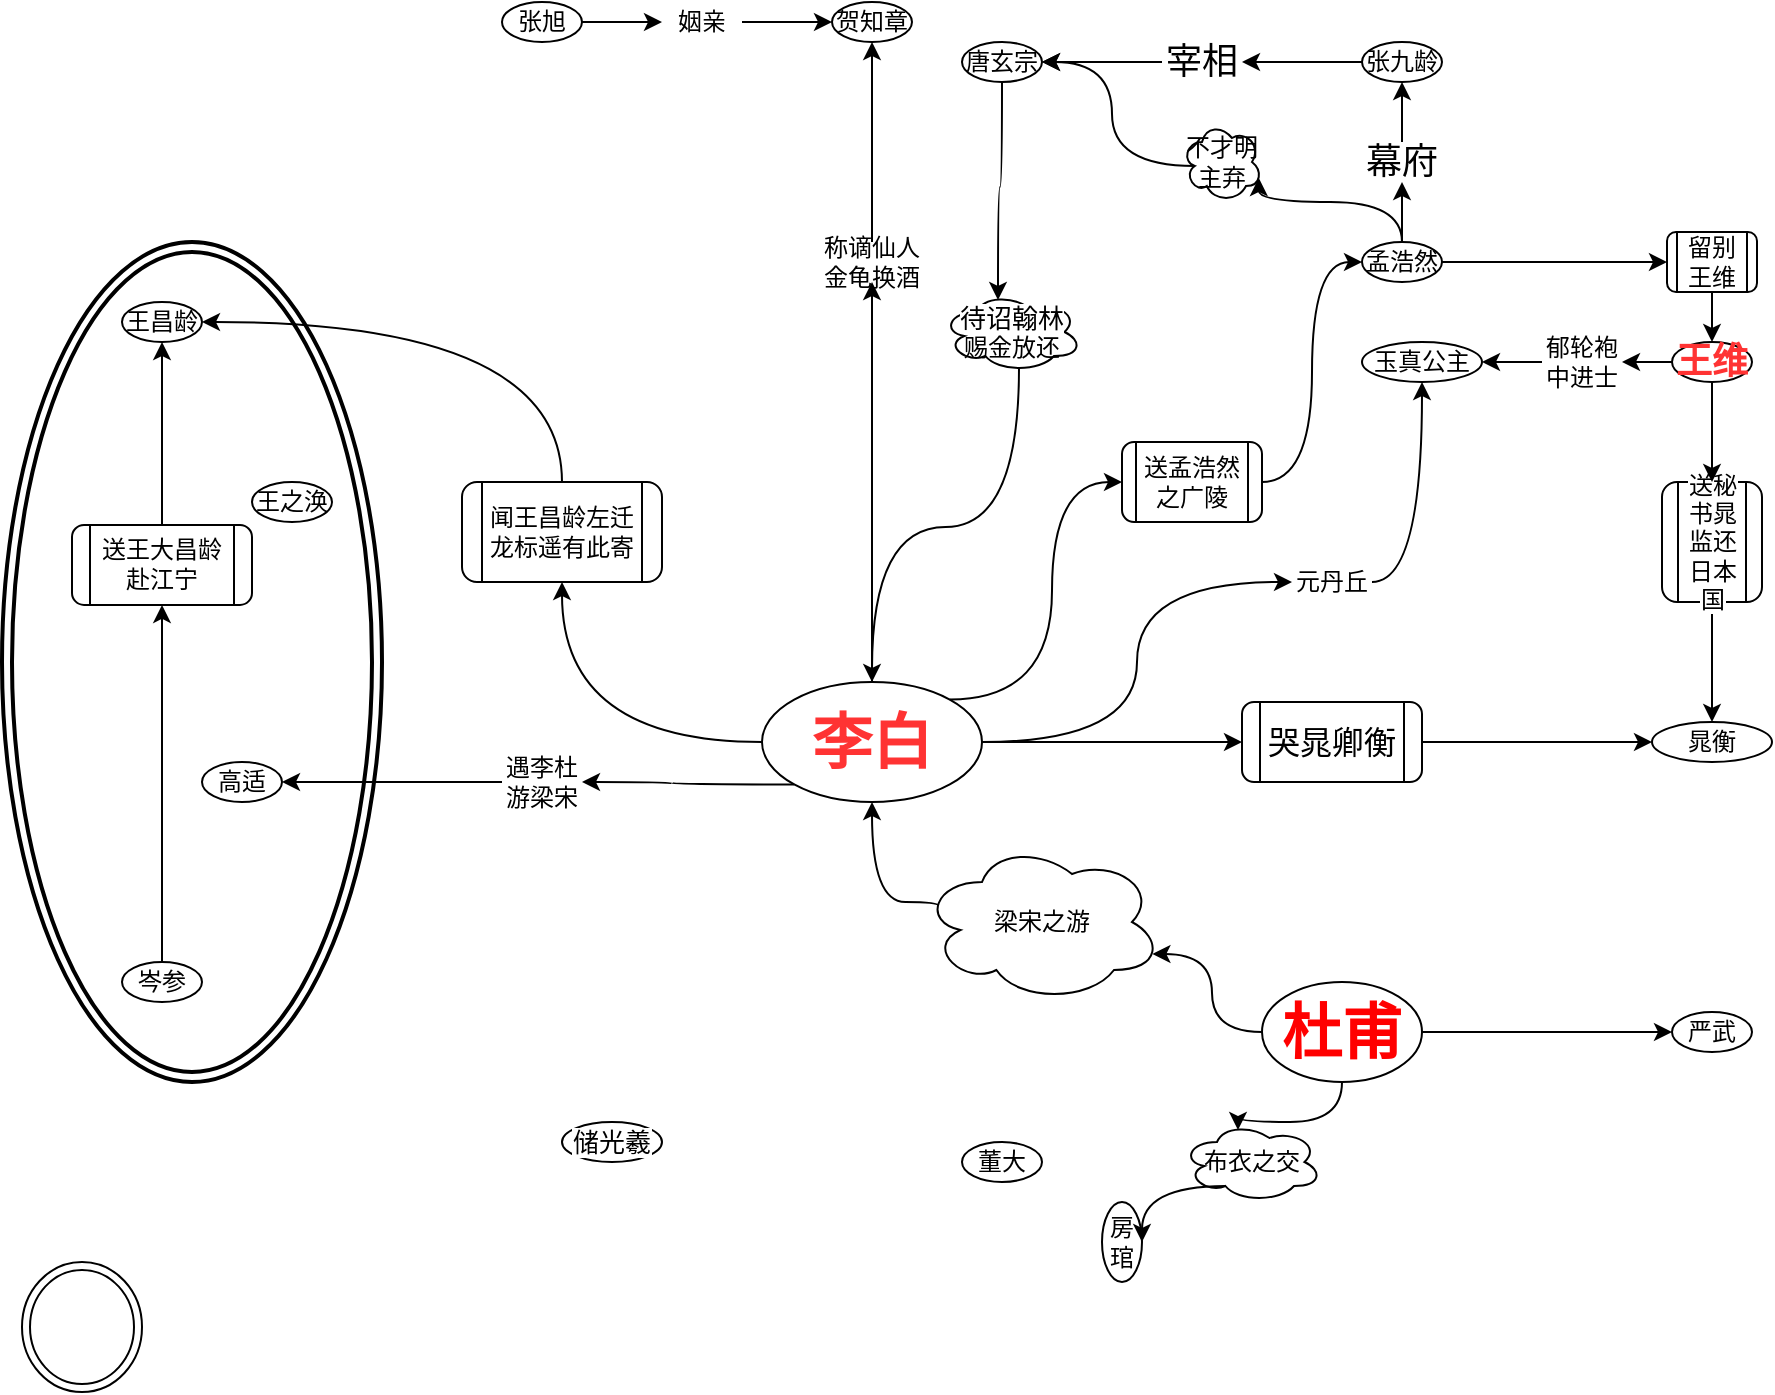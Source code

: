 <mxfile version="13.0.3" type="github" pages="3"><diagram id="b44wIp7eGfI5S8UNnfO3" name="第 2 页"><mxGraphModel dx="1321" dy="639" grid="1" gridSize="10" guides="1" tooltips="1" connect="1" arrows="1" fold="1" page="1" pageScale="1" pageWidth="1169" pageHeight="827" math="0" shadow="0"><root><mxCell id="jQygGrd_w1L8cLyYHuIz-0"/><mxCell id="jQygGrd_w1L8cLyYHuIz-1" parent="jQygGrd_w1L8cLyYHuIz-0"/><mxCell id="ghVdTRncqWQ_NB6f3TnG-33" style="edgeStyle=orthogonalEdgeStyle;curved=1;rounded=0;orthogonalLoop=1;jettySize=auto;html=1;exitX=1;exitY=0.5;exitDx=0;exitDy=0;entryX=0;entryY=0.5;entryDx=0;entryDy=0;" edge="1" parent="jQygGrd_w1L8cLyYHuIz-1" source="ghVdTRncqWQ_NB6f3TnG-78" target="ghVdTRncqWQ_NB6f3TnG-29"><mxGeometry relative="1" as="geometry"><mxPoint x="580" y="440" as="sourcePoint"/></mxGeometry></mxCell><mxCell id="ghVdTRncqWQ_NB6f3TnG-40" style="edgeStyle=orthogonalEdgeStyle;curved=1;rounded=0;orthogonalLoop=1;jettySize=auto;html=1;exitX=1;exitY=0.5;exitDx=0;exitDy=0;entryX=0;entryY=0.5;entryDx=0;entryDy=0;" edge="1" parent="jQygGrd_w1L8cLyYHuIz-1" source="ghVdTRncqWQ_NB6f3TnG-85" target="ghVdTRncqWQ_NB6f3TnG-5"><mxGeometry relative="1" as="geometry"><mxPoint x="550" y="330" as="sourcePoint"/></mxGeometry></mxCell><mxCell id="ghVdTRncqWQ_NB6f3TnG-43" style="edgeStyle=orthogonalEdgeStyle;curved=1;rounded=0;orthogonalLoop=1;jettySize=auto;html=1;exitX=0.5;exitY=0;exitDx=0;exitDy=0;entryX=1;entryY=0.5;entryDx=0;entryDy=0;" edge="1" parent="jQygGrd_w1L8cLyYHuIz-1" source="ghVdTRncqWQ_NB6f3TnG-77" target="ghVdTRncqWQ_NB6f3TnG-4"><mxGeometry relative="1" as="geometry"><mxPoint x="290" y="360" as="sourcePoint"/></mxGeometry></mxCell><mxCell id="ghVdTRncqWQ_NB6f3TnG-46" style="edgeStyle=orthogonalEdgeStyle;curved=1;rounded=0;orthogonalLoop=1;jettySize=auto;html=1;exitX=0.5;exitY=0;exitDx=0;exitDy=0;entryX=0.5;entryY=1;entryDx=0;entryDy=0;" edge="1" parent="jQygGrd_w1L8cLyYHuIz-1" source="ghVdTRncqWQ_NB6f3TnG-47" target="ghVdTRncqWQ_NB6f3TnG-8"><mxGeometry relative="1" as="geometry"/></mxCell><mxCell id="ghVdTRncqWQ_NB6f3TnG-105" style="edgeStyle=orthogonalEdgeStyle;curved=1;rounded=0;orthogonalLoop=1;jettySize=auto;html=1;exitX=1;exitY=0.5;exitDx=0;exitDy=0;entryX=0;entryY=0.5;entryDx=0;entryDy=0;" edge="1" parent="jQygGrd_w1L8cLyYHuIz-1" source="ghVdTRncqWQ_NB6f3TnG-0" target="ghVdTRncqWQ_NB6f3TnG-103"><mxGeometry relative="1" as="geometry"/></mxCell><mxCell id="ghVdTRncqWQ_NB6f3TnG-0" value="&lt;font size=&quot;1&quot; color=&quot;#ff3333&quot;&gt;&lt;b style=&quot;font-size: 30px&quot;&gt;李白&lt;/b&gt;&lt;/font&gt;" style="ellipse;whiteSpace=wrap;html=1;" vertex="1" parent="jQygGrd_w1L8cLyYHuIz-1"><mxGeometry x="400" y="430" width="110" height="60" as="geometry"/></mxCell><mxCell id="ghVdTRncqWQ_NB6f3TnG-71" style="edgeStyle=orthogonalEdgeStyle;curved=1;rounded=0;orthogonalLoop=1;jettySize=auto;html=1;exitX=1;exitY=0.5;exitDx=0;exitDy=0;entryX=0;entryY=0.5;entryDx=0;entryDy=0;" edge="1" parent="jQygGrd_w1L8cLyYHuIz-1" source="ghVdTRncqWQ_NB6f3TnG-1" target="ghVdTRncqWQ_NB6f3TnG-21"><mxGeometry relative="1" as="geometry"/></mxCell><mxCell id="ghVdTRncqWQ_NB6f3TnG-120" style="edgeStyle=orthogonalEdgeStyle;curved=1;rounded=0;orthogonalLoop=1;jettySize=auto;html=1;exitX=0;exitY=0.5;exitDx=0;exitDy=0;entryX=0.96;entryY=0.7;entryDx=0;entryDy=0;entryPerimeter=0;" edge="1" parent="jQygGrd_w1L8cLyYHuIz-1" source="ghVdTRncqWQ_NB6f3TnG-1" target="ghVdTRncqWQ_NB6f3TnG-118"><mxGeometry relative="1" as="geometry"><mxPoint x="590" y="605.034" as="targetPoint"/></mxGeometry></mxCell><mxCell id="ghVdTRncqWQ_NB6f3TnG-151" style="edgeStyle=orthogonalEdgeStyle;curved=1;rounded=0;orthogonalLoop=1;jettySize=auto;html=1;exitX=0.5;exitY=1;exitDx=0;exitDy=0;entryX=0.4;entryY=0.1;entryDx=0;entryDy=0;entryPerimeter=0;" edge="1" parent="jQygGrd_w1L8cLyYHuIz-1" source="ghVdTRncqWQ_NB6f3TnG-1" target="ghVdTRncqWQ_NB6f3TnG-147"><mxGeometry relative="1" as="geometry"/></mxCell><mxCell id="ghVdTRncqWQ_NB6f3TnG-1" value="&lt;font style=&quot;font-size: 30px&quot; color=&quot;#ff0000&quot;&gt;&lt;b&gt;杜甫&lt;/b&gt;&lt;/font&gt;" style="ellipse;whiteSpace=wrap;html=1;" vertex="1" parent="jQygGrd_w1L8cLyYHuIz-1"><mxGeometry x="650" y="580" width="80" height="50" as="geometry"/></mxCell><mxCell id="ghVdTRncqWQ_NB6f3TnG-2" value="高适" style="ellipse;whiteSpace=wrap;html=1;" vertex="1" parent="jQygGrd_w1L8cLyYHuIz-1"><mxGeometry x="120" y="470" width="40" height="20" as="geometry"/></mxCell><mxCell id="ghVdTRncqWQ_NB6f3TnG-39" style="edgeStyle=orthogonalEdgeStyle;curved=1;rounded=0;orthogonalLoop=1;jettySize=auto;html=1;exitX=0.5;exitY=1;exitDx=0;exitDy=0;" edge="1" parent="jQygGrd_w1L8cLyYHuIz-1" source="ghVdTRncqWQ_NB6f3TnG-81"><mxGeometry relative="1" as="geometry"><mxPoint x="865" y="360" as="targetPoint"/></mxGeometry></mxCell><mxCell id="ghVdTRncqWQ_NB6f3TnG-97" style="edgeStyle=orthogonalEdgeStyle;curved=1;rounded=0;orthogonalLoop=1;jettySize=auto;html=1;exitX=0;exitY=0.5;exitDx=0;exitDy=0;entryX=1;entryY=0.5;entryDx=0;entryDy=0;" edge="1" parent="jQygGrd_w1L8cLyYHuIz-1" source="ghVdTRncqWQ_NB6f3TnG-98" target="ghVdTRncqWQ_NB6f3TnG-10"><mxGeometry relative="1" as="geometry"/></mxCell><mxCell id="ghVdTRncqWQ_NB6f3TnG-3" value="&lt;font color=&quot;#ff3333&quot; style=&quot;font-size: 18px;&quot;&gt;王维&lt;/font&gt;" style="ellipse;whiteSpace=wrap;html=1;fontSize=18;fontStyle=1" vertex="1" parent="jQygGrd_w1L8cLyYHuIz-1"><mxGeometry x="855" y="260" width="40" height="20" as="geometry"/></mxCell><mxCell id="ghVdTRncqWQ_NB6f3TnG-4" value="王昌龄" style="ellipse;whiteSpace=wrap;html=1;" vertex="1" parent="jQygGrd_w1L8cLyYHuIz-1"><mxGeometry x="80" y="240" width="40" height="20" as="geometry"/></mxCell><mxCell id="ghVdTRncqWQ_NB6f3TnG-130" style="edgeStyle=orthogonalEdgeStyle;curved=1;rounded=0;orthogonalLoop=1;jettySize=auto;html=1;exitX=0.5;exitY=0;exitDx=0;exitDy=0;entryX=0.96;entryY=0.7;entryDx=0;entryDy=0;entryPerimeter=0;" edge="1" parent="jQygGrd_w1L8cLyYHuIz-1" source="ghVdTRncqWQ_NB6f3TnG-5" target="ghVdTRncqWQ_NB6f3TnG-128"><mxGeometry relative="1" as="geometry"><Array as="points"><mxPoint x="720" y="190"/><mxPoint x="648" y="190"/></Array></mxGeometry></mxCell><mxCell id="ghVdTRncqWQ_NB6f3TnG-133" style="edgeStyle=orthogonalEdgeStyle;curved=1;rounded=0;orthogonalLoop=1;jettySize=auto;html=1;exitX=1;exitY=0.5;exitDx=0;exitDy=0;entryX=0;entryY=0.5;entryDx=0;entryDy=0;" edge="1" parent="jQygGrd_w1L8cLyYHuIz-1" source="ghVdTRncqWQ_NB6f3TnG-5" target="ghVdTRncqWQ_NB6f3TnG-131"><mxGeometry relative="1" as="geometry"/></mxCell><mxCell id="ghVdTRncqWQ_NB6f3TnG-166" style="edgeStyle=orthogonalEdgeStyle;curved=1;rounded=0;orthogonalLoop=1;jettySize=auto;html=1;exitX=0.5;exitY=0;exitDx=0;exitDy=0;entryX=0.5;entryY=1;entryDx=0;entryDy=0;fontSize=18;" edge="1" parent="jQygGrd_w1L8cLyYHuIz-1" source="ghVdTRncqWQ_NB6f3TnG-5" target="ghVdTRncqWQ_NB6f3TnG-162"><mxGeometry relative="1" as="geometry"/></mxCell><mxCell id="ghVdTRncqWQ_NB6f3TnG-5" value="孟浩然" style="ellipse;whiteSpace=wrap;html=1;" vertex="1" parent="jQygGrd_w1L8cLyYHuIz-1"><mxGeometry x="700" y="210" width="40" height="20" as="geometry"/></mxCell><mxCell id="ghVdTRncqWQ_NB6f3TnG-6" value="王之涣" style="ellipse;whiteSpace=wrap;html=1;" vertex="1" parent="jQygGrd_w1L8cLyYHuIz-1"><mxGeometry x="145" y="330" width="40" height="20" as="geometry"/></mxCell><mxCell id="ghVdTRncqWQ_NB6f3TnG-164" style="edgeStyle=orthogonalEdgeStyle;curved=1;rounded=0;orthogonalLoop=1;jettySize=auto;html=1;exitX=0;exitY=0.5;exitDx=0;exitDy=0;entryX=1;entryY=0.5;entryDx=0;entryDy=0;fontSize=18;" edge="1" parent="jQygGrd_w1L8cLyYHuIz-1" source="ghVdTRncqWQ_NB6f3TnG-7" target="ghVdTRncqWQ_NB6f3TnG-158"><mxGeometry relative="1" as="geometry"/></mxCell><mxCell id="ghVdTRncqWQ_NB6f3TnG-7" value="张九龄" style="ellipse;whiteSpace=wrap;html=1;" vertex="1" parent="jQygGrd_w1L8cLyYHuIz-1"><mxGeometry x="700" y="110" width="40" height="20" as="geometry"/></mxCell><mxCell id="ghVdTRncqWQ_NB6f3TnG-8" value="贺知章" style="ellipse;whiteSpace=wrap;html=1;" vertex="1" parent="jQygGrd_w1L8cLyYHuIz-1"><mxGeometry x="435" y="90" width="40" height="20" as="geometry"/></mxCell><mxCell id="ghVdTRncqWQ_NB6f3TnG-49" style="edgeStyle=orthogonalEdgeStyle;curved=1;rounded=0;orthogonalLoop=1;jettySize=auto;html=1;exitX=1;exitY=0.5;exitDx=0;exitDy=0;entryX=0;entryY=0.5;entryDx=0;entryDy=0;" edge="1" parent="jQygGrd_w1L8cLyYHuIz-1" source="ghVdTRncqWQ_NB6f3TnG-50" target="ghVdTRncqWQ_NB6f3TnG-8"><mxGeometry relative="1" as="geometry"/></mxCell><mxCell id="ghVdTRncqWQ_NB6f3TnG-9" value="张旭" style="ellipse;whiteSpace=wrap;html=1;" vertex="1" parent="jQygGrd_w1L8cLyYHuIz-1"><mxGeometry x="270" y="90" width="40" height="20" as="geometry"/></mxCell><mxCell id="ghVdTRncqWQ_NB6f3TnG-10" value="玉真公主" style="ellipse;whiteSpace=wrap;html=1;" vertex="1" parent="jQygGrd_w1L8cLyYHuIz-1"><mxGeometry x="700" y="260" width="60" height="20" as="geometry"/></mxCell><mxCell id="ghVdTRncqWQ_NB6f3TnG-113" style="edgeStyle=orthogonalEdgeStyle;curved=1;rounded=0;orthogonalLoop=1;jettySize=auto;html=1;exitX=0.5;exitY=1;exitDx=0;exitDy=0;entryX=0.4;entryY=0.1;entryDx=0;entryDy=0;entryPerimeter=0;" edge="1" parent="jQygGrd_w1L8cLyYHuIz-1" source="ghVdTRncqWQ_NB6f3TnG-11" target="ghVdTRncqWQ_NB6f3TnG-112"><mxGeometry relative="1" as="geometry"/></mxCell><mxCell id="ghVdTRncqWQ_NB6f3TnG-11" value="唐玄宗" style="ellipse;whiteSpace=wrap;html=1;" vertex="1" parent="jQygGrd_w1L8cLyYHuIz-1"><mxGeometry x="500" y="110" width="40" height="20" as="geometry"/></mxCell><mxCell id="ghVdTRncqWQ_NB6f3TnG-21" value="严武" style="ellipse;whiteSpace=wrap;html=1;" vertex="1" parent="jQygGrd_w1L8cLyYHuIz-1"><mxGeometry x="855" y="595" width="40" height="20" as="geometry"/></mxCell><mxCell id="ghVdTRncqWQ_NB6f3TnG-23" value="房琯" style="ellipse;whiteSpace=wrap;html=1;direction=south;" vertex="1" parent="jQygGrd_w1L8cLyYHuIz-1"><mxGeometry x="570" y="690" width="20" height="40" as="geometry"/></mxCell><mxCell id="ghVdTRncqWQ_NB6f3TnG-24" value="董大" style="ellipse;whiteSpace=wrap;html=1;" vertex="1" parent="jQygGrd_w1L8cLyYHuIz-1"><mxGeometry x="500" y="660" width="40" height="20" as="geometry"/></mxCell><mxCell id="ghVdTRncqWQ_NB6f3TnG-73" style="edgeStyle=orthogonalEdgeStyle;curved=1;rounded=0;orthogonalLoop=1;jettySize=auto;html=1;exitX=0.5;exitY=0;exitDx=0;exitDy=0;entryX=0.5;entryY=1;entryDx=0;entryDy=0;" edge="1" parent="jQygGrd_w1L8cLyYHuIz-1" source="ghVdTRncqWQ_NB6f3TnG-83" target="ghVdTRncqWQ_NB6f3TnG-4"><mxGeometry relative="1" as="geometry"><mxPoint x="110" y="465" as="sourcePoint"/></mxGeometry></mxCell><mxCell id="ghVdTRncqWQ_NB6f3TnG-25" value="岑参" style="ellipse;whiteSpace=wrap;html=1;" vertex="1" parent="jQygGrd_w1L8cLyYHuIz-1"><mxGeometry x="80" y="570" width="40" height="20" as="geometry"/></mxCell><mxCell id="ghVdTRncqWQ_NB6f3TnG-26" value="&lt;span style=&quot;font-family: &amp;#34;arial&amp;#34; ; font-size: 13px ; background-color: rgb(255 , 255 , 255)&quot;&gt;储光羲&lt;/span&gt;" style="ellipse;whiteSpace=wrap;html=1;" vertex="1" parent="jQygGrd_w1L8cLyYHuIz-1"><mxGeometry x="300" y="650" width="50" height="20" as="geometry"/></mxCell><mxCell id="ghVdTRncqWQ_NB6f3TnG-29" value="晁衡" style="ellipse;whiteSpace=wrap;html=1;" vertex="1" parent="jQygGrd_w1L8cLyYHuIz-1"><mxGeometry x="845" y="450" width="60" height="20" as="geometry"/></mxCell><mxCell id="ghVdTRncqWQ_NB6f3TnG-45" style="edgeStyle=orthogonalEdgeStyle;curved=1;rounded=0;orthogonalLoop=1;jettySize=auto;html=1;exitX=0;exitY=0.5;exitDx=0;exitDy=0;entryX=0.5;entryY=1;entryDx=0;entryDy=0;" edge="1" parent="jQygGrd_w1L8cLyYHuIz-1" source="ghVdTRncqWQ_NB6f3TnG-0" target="ghVdTRncqWQ_NB6f3TnG-77"><mxGeometry relative="1" as="geometry"><mxPoint x="410" y="440" as="sourcePoint"/><mxPoint x="350" y="360" as="targetPoint"/></mxGeometry></mxCell><mxCell id="ghVdTRncqWQ_NB6f3TnG-47" value="称谪仙人金龟换酒" style="text;html=1;strokeColor=none;fillColor=none;align=center;verticalAlign=middle;whiteSpace=wrap;rounded=0;" vertex="1" parent="jQygGrd_w1L8cLyYHuIz-1"><mxGeometry x="430" y="210" width="50" height="20" as="geometry"/></mxCell><mxCell id="ghVdTRncqWQ_NB6f3TnG-48" style="edgeStyle=orthogonalEdgeStyle;curved=1;rounded=0;orthogonalLoop=1;jettySize=auto;html=1;exitX=0.5;exitY=0;exitDx=0;exitDy=0;entryX=0.5;entryY=1;entryDx=0;entryDy=0;" edge="1" parent="jQygGrd_w1L8cLyYHuIz-1" source="ghVdTRncqWQ_NB6f3TnG-0" target="ghVdTRncqWQ_NB6f3TnG-47"><mxGeometry relative="1" as="geometry"><mxPoint x="430" y="430" as="sourcePoint"/><mxPoint x="490" y="230.0" as="targetPoint"/></mxGeometry></mxCell><mxCell id="ghVdTRncqWQ_NB6f3TnG-50" value="姻亲" style="text;html=1;strokeColor=none;fillColor=none;align=center;verticalAlign=middle;whiteSpace=wrap;rounded=0;" vertex="1" parent="jQygGrd_w1L8cLyYHuIz-1"><mxGeometry x="350" y="90" width="40" height="20" as="geometry"/></mxCell><mxCell id="ghVdTRncqWQ_NB6f3TnG-51" style="edgeStyle=orthogonalEdgeStyle;curved=1;rounded=0;orthogonalLoop=1;jettySize=auto;html=1;exitX=1;exitY=0.5;exitDx=0;exitDy=0;entryX=0;entryY=0.5;entryDx=0;entryDy=0;" edge="1" parent="jQygGrd_w1L8cLyYHuIz-1" source="ghVdTRncqWQ_NB6f3TnG-9" target="ghVdTRncqWQ_NB6f3TnG-50"><mxGeometry relative="1" as="geometry"><mxPoint x="380" y="270.0" as="sourcePoint"/><mxPoint x="470" y="250.0" as="targetPoint"/></mxGeometry></mxCell><mxCell id="ghVdTRncqWQ_NB6f3TnG-62" style="edgeStyle=orthogonalEdgeStyle;curved=1;rounded=0;orthogonalLoop=1;jettySize=auto;html=1;exitX=0;exitY=0.5;exitDx=0;exitDy=0;entryX=1;entryY=0.5;entryDx=0;entryDy=0;" edge="1" parent="jQygGrd_w1L8cLyYHuIz-1" source="ghVdTRncqWQ_NB6f3TnG-59" target="ghVdTRncqWQ_NB6f3TnG-2"><mxGeometry relative="1" as="geometry"/></mxCell><mxCell id="ghVdTRncqWQ_NB6f3TnG-59" value="遇李杜游梁宋" style="text;html=1;strokeColor=none;fillColor=none;align=center;verticalAlign=middle;whiteSpace=wrap;rounded=0;" vertex="1" parent="jQygGrd_w1L8cLyYHuIz-1"><mxGeometry x="270" y="470" width="40" height="20" as="geometry"/></mxCell><mxCell id="ghVdTRncqWQ_NB6f3TnG-60" style="edgeStyle=orthogonalEdgeStyle;curved=1;rounded=0;orthogonalLoop=1;jettySize=auto;html=1;exitX=0;exitY=1;exitDx=0;exitDy=0;entryX=1;entryY=0.5;entryDx=0;entryDy=0;" edge="1" parent="jQygGrd_w1L8cLyYHuIz-1" source="ghVdTRncqWQ_NB6f3TnG-0" target="ghVdTRncqWQ_NB6f3TnG-59"><mxGeometry relative="1" as="geometry"><mxPoint x="415.858" y="447.071" as="sourcePoint"/><mxPoint x="170" y="560" as="targetPoint"/></mxGeometry></mxCell><mxCell id="ghVdTRncqWQ_NB6f3TnG-75" style="edgeStyle=orthogonalEdgeStyle;curved=1;rounded=0;orthogonalLoop=1;jettySize=auto;html=1;exitX=0.5;exitY=0;exitDx=0;exitDy=0;entryX=0.5;entryY=1;entryDx=0;entryDy=0;" edge="1" parent="jQygGrd_w1L8cLyYHuIz-1" source="ghVdTRncqWQ_NB6f3TnG-25" target="ghVdTRncqWQ_NB6f3TnG-83"><mxGeometry relative="1" as="geometry"><mxPoint x="40" y="620" as="sourcePoint"/><mxPoint x="110" y="495" as="targetPoint"/></mxGeometry></mxCell><mxCell id="ghVdTRncqWQ_NB6f3TnG-77" value="&lt;span style=&quot;font-family: &amp;#34;arial&amp;#34; ; text-align: justify ; background-color: rgb(255 , 255 , 255)&quot;&gt;&lt;font style=&quot;font-size: 12px&quot;&gt;闻王昌龄左迁龙标遥有此寄&lt;/font&gt;&lt;/span&gt;" style="shape=process;whiteSpace=wrap;html=1;backgroundOutline=1;shadow=0;rounded=1;comic=0;glass=0;" vertex="1" parent="jQygGrd_w1L8cLyYHuIz-1"><mxGeometry x="250" y="330" width="100" height="50" as="geometry"/></mxCell><mxCell id="ghVdTRncqWQ_NB6f3TnG-79" style="edgeStyle=orthogonalEdgeStyle;curved=1;rounded=0;orthogonalLoop=1;jettySize=auto;html=1;exitX=1;exitY=0.5;exitDx=0;exitDy=0;entryX=0;entryY=0.5;entryDx=0;entryDy=0;" edge="1" parent="jQygGrd_w1L8cLyYHuIz-1" source="ghVdTRncqWQ_NB6f3TnG-0" target="ghVdTRncqWQ_NB6f3TnG-78"><mxGeometry relative="1" as="geometry"><mxPoint x="450" y="440" as="sourcePoint"/><mxPoint x="540" y="440" as="targetPoint"/></mxGeometry></mxCell><mxCell id="ghVdTRncqWQ_NB6f3TnG-78" value="&lt;span style=&quot;font-family: &amp;#34;arial&amp;#34; ; font-size: 16px ; text-align: justify ; background-color: rgb(255 , 255 , 255)&quot;&gt;哭晁卿衡&lt;/span&gt;" style="shape=process;whiteSpace=wrap;html=1;backgroundOutline=1;rounded=1;" vertex="1" parent="jQygGrd_w1L8cLyYHuIz-1"><mxGeometry x="640" y="440" width="90" height="40" as="geometry"/></mxCell><mxCell id="ghVdTRncqWQ_NB6f3TnG-94" style="edgeStyle=orthogonalEdgeStyle;curved=1;rounded=0;orthogonalLoop=1;jettySize=auto;html=1;exitX=0.5;exitY=1;exitDx=0;exitDy=0;entryX=0.5;entryY=0;entryDx=0;entryDy=0;" edge="1" parent="jQygGrd_w1L8cLyYHuIz-1" source="ghVdTRncqWQ_NB6f3TnG-81" target="ghVdTRncqWQ_NB6f3TnG-29"><mxGeometry relative="1" as="geometry"/></mxCell><mxCell id="ghVdTRncqWQ_NB6f3TnG-81" value="&lt;font style=&quot;font-size: 12px&quot;&gt;&lt;span style=&quot;font-family: &amp;#34;arial&amp;#34; ; font-style: normal ; font-weight: 400 ; letter-spacing: normal ; text-align: justify ; text-indent: 0px ; text-transform: none ; word-spacing: 0px ; background-color: rgb(255 , 255 , 255) ; float: none ; display: inline&quot;&gt;送秘书晁监还日本国&lt;/span&gt;&lt;br&gt;&lt;/font&gt;" style="shape=process;whiteSpace=wrap;html=1;backgroundOutline=1;rounded=1;" vertex="1" parent="jQygGrd_w1L8cLyYHuIz-1"><mxGeometry x="850" y="330" width="50" height="60" as="geometry"/></mxCell><mxCell id="ghVdTRncqWQ_NB6f3TnG-82" style="edgeStyle=orthogonalEdgeStyle;curved=1;rounded=0;orthogonalLoop=1;jettySize=auto;html=1;exitX=0.5;exitY=1;exitDx=0;exitDy=0;" edge="1" parent="jQygGrd_w1L8cLyYHuIz-1" source="ghVdTRncqWQ_NB6f3TnG-3" target="ghVdTRncqWQ_NB6f3TnG-81"><mxGeometry relative="1" as="geometry"><mxPoint x="865" y="320" as="sourcePoint"/><mxPoint x="865" y="360" as="targetPoint"/></mxGeometry></mxCell><mxCell id="ghVdTRncqWQ_NB6f3TnG-83" value="&lt;span&gt;送王大昌龄赴江宁&lt;/span&gt;" style="shape=process;whiteSpace=wrap;html=1;backgroundOutline=1;rounded=1;" vertex="1" parent="jQygGrd_w1L8cLyYHuIz-1"><mxGeometry x="55" y="351.46" width="90" height="40" as="geometry"/></mxCell><mxCell id="ghVdTRncqWQ_NB6f3TnG-85" value="&lt;span&gt;送孟浩然之广陵&lt;/span&gt;" style="shape=process;whiteSpace=wrap;html=1;backgroundOutline=1;rounded=1;" vertex="1" parent="jQygGrd_w1L8cLyYHuIz-1"><mxGeometry x="580" y="310" width="70" height="40" as="geometry"/></mxCell><mxCell id="ghVdTRncqWQ_NB6f3TnG-88" style="edgeStyle=orthogonalEdgeStyle;curved=1;rounded=0;orthogonalLoop=1;jettySize=auto;html=1;exitX=1;exitY=0;exitDx=0;exitDy=0;entryX=0;entryY=0.5;entryDx=0;entryDy=0;" edge="1" parent="jQygGrd_w1L8cLyYHuIz-1" source="ghVdTRncqWQ_NB6f3TnG-0" target="ghVdTRncqWQ_NB6f3TnG-85"><mxGeometry relative="1" as="geometry"><mxPoint x="444.142" y="432.929" as="sourcePoint"/><mxPoint x="510" y="340" as="targetPoint"/></mxGeometry></mxCell><mxCell id="ghVdTRncqWQ_NB6f3TnG-98" value="郁轮袍中进士" style="text;html=1;strokeColor=none;fillColor=none;align=center;verticalAlign=middle;whiteSpace=wrap;rounded=0;" vertex="1" parent="jQygGrd_w1L8cLyYHuIz-1"><mxGeometry x="790" y="260" width="40" height="20" as="geometry"/></mxCell><mxCell id="ghVdTRncqWQ_NB6f3TnG-99" style="edgeStyle=orthogonalEdgeStyle;curved=1;rounded=0;orthogonalLoop=1;jettySize=auto;html=1;exitX=0;exitY=0.5;exitDx=0;exitDy=0;entryX=1;entryY=0.5;entryDx=0;entryDy=0;" edge="1" parent="jQygGrd_w1L8cLyYHuIz-1" source="ghVdTRncqWQ_NB6f3TnG-3" target="ghVdTRncqWQ_NB6f3TnG-98"><mxGeometry relative="1" as="geometry"><mxPoint x="855" y="270" as="sourcePoint"/><mxPoint x="790" y="270" as="targetPoint"/></mxGeometry></mxCell><mxCell id="ghVdTRncqWQ_NB6f3TnG-106" style="edgeStyle=orthogonalEdgeStyle;curved=1;rounded=0;orthogonalLoop=1;jettySize=auto;html=1;exitX=1;exitY=0.5;exitDx=0;exitDy=0;entryX=0.5;entryY=1;entryDx=0;entryDy=0;" edge="1" parent="jQygGrd_w1L8cLyYHuIz-1" source="ghVdTRncqWQ_NB6f3TnG-103" target="ghVdTRncqWQ_NB6f3TnG-10"><mxGeometry relative="1" as="geometry"/></mxCell><mxCell id="ghVdTRncqWQ_NB6f3TnG-103" value="元丹丘" style="text;html=1;strokeColor=none;fillColor=none;align=center;verticalAlign=middle;whiteSpace=wrap;rounded=0;" vertex="1" parent="jQygGrd_w1L8cLyYHuIz-1"><mxGeometry x="665" y="370" width="40" height="20" as="geometry"/></mxCell><mxCell id="ghVdTRncqWQ_NB6f3TnG-114" style="edgeStyle=orthogonalEdgeStyle;curved=1;rounded=0;orthogonalLoop=1;jettySize=auto;html=1;exitX=0.55;exitY=0.95;exitDx=0;exitDy=0;exitPerimeter=0;entryX=0.5;entryY=0;entryDx=0;entryDy=0;" edge="1" parent="jQygGrd_w1L8cLyYHuIz-1" source="ghVdTRncqWQ_NB6f3TnG-112" target="ghVdTRncqWQ_NB6f3TnG-0"><mxGeometry relative="1" as="geometry"/></mxCell><mxCell id="ghVdTRncqWQ_NB6f3TnG-112" value="&lt;span style=&quot;font-family: &amp;#34;arial&amp;#34; ; font-size: 13px ; background-color: rgb(255 , 255 , 255)&quot;&gt;待诏翰林&lt;br&gt;&lt;/span&gt;赐金放还" style="ellipse;shape=cloud;whiteSpace=wrap;html=1;" vertex="1" parent="jQygGrd_w1L8cLyYHuIz-1"><mxGeometry x="490" y="235" width="70" height="40" as="geometry"/></mxCell><mxCell id="ghVdTRncqWQ_NB6f3TnG-124" style="edgeStyle=orthogonalEdgeStyle;curved=1;rounded=0;orthogonalLoop=1;jettySize=auto;html=1;exitX=0.07;exitY=0.4;exitDx=0;exitDy=0;exitPerimeter=0;entryX=0.5;entryY=1;entryDx=0;entryDy=0;" edge="1" parent="jQygGrd_w1L8cLyYHuIz-1" source="ghVdTRncqWQ_NB6f3TnG-118" target="ghVdTRncqWQ_NB6f3TnG-0"><mxGeometry relative="1" as="geometry"><Array as="points"><mxPoint x="488" y="540"/><mxPoint x="455" y="540"/></Array></mxGeometry></mxCell><mxCell id="ghVdTRncqWQ_NB6f3TnG-118" value="&lt;span&gt;梁宋之游&lt;/span&gt;" style="ellipse;shape=cloud;whiteSpace=wrap;html=1;" vertex="1" parent="jQygGrd_w1L8cLyYHuIz-1"><mxGeometry x="480" y="510" width="120" height="80" as="geometry"/></mxCell><mxCell id="ghVdTRncqWQ_NB6f3TnG-129" style="edgeStyle=orthogonalEdgeStyle;curved=1;rounded=0;orthogonalLoop=1;jettySize=auto;html=1;exitX=0.16;exitY=0.55;exitDx=0;exitDy=0;exitPerimeter=0;entryX=1;entryY=0.5;entryDx=0;entryDy=0;" edge="1" parent="jQygGrd_w1L8cLyYHuIz-1" source="ghVdTRncqWQ_NB6f3TnG-128" target="ghVdTRncqWQ_NB6f3TnG-11"><mxGeometry relative="1" as="geometry"/></mxCell><mxCell id="ghVdTRncqWQ_NB6f3TnG-128" value="&lt;span&gt;不才明主弃&lt;/span&gt;" style="ellipse;shape=cloud;whiteSpace=wrap;html=1;" vertex="1" parent="jQygGrd_w1L8cLyYHuIz-1"><mxGeometry x="610" y="150" width="40" height="40" as="geometry"/></mxCell><mxCell id="ghVdTRncqWQ_NB6f3TnG-132" style="edgeStyle=orthogonalEdgeStyle;curved=1;rounded=0;orthogonalLoop=1;jettySize=auto;html=1;exitX=0.5;exitY=1;exitDx=0;exitDy=0;entryX=0.5;entryY=0;entryDx=0;entryDy=0;" edge="1" parent="jQygGrd_w1L8cLyYHuIz-1" source="ghVdTRncqWQ_NB6f3TnG-131" target="ghVdTRncqWQ_NB6f3TnG-3"><mxGeometry relative="1" as="geometry"/></mxCell><mxCell id="ghVdTRncqWQ_NB6f3TnG-131" value="留别王维" style="shape=process;whiteSpace=wrap;html=1;backgroundOutline=1;rounded=1;" vertex="1" parent="jQygGrd_w1L8cLyYHuIz-1"><mxGeometry x="852.5" y="205" width="45" height="30" as="geometry"/></mxCell><mxCell id="ghVdTRncqWQ_NB6f3TnG-141" value="" style="ellipse;shape=doubleEllipse;whiteSpace=wrap;fillColor=none;labelBorderColor=#CCCC00;strokeColor=#000000;strokeWidth=2;" vertex="1" parent="jQygGrd_w1L8cLyYHuIz-1"><mxGeometry x="20" y="210" width="190" height="420" as="geometry"/></mxCell><mxCell id="ghVdTRncqWQ_NB6f3TnG-145" value="" style="ellipse;shape=doubleEllipse;whiteSpace=wrap;fillColor=none;" vertex="1" parent="jQygGrd_w1L8cLyYHuIz-1"><mxGeometry x="30" y="720" width="60" height="65" as="geometry"/></mxCell><mxCell id="ghVdTRncqWQ_NB6f3TnG-152" style="edgeStyle=orthogonalEdgeStyle;curved=1;rounded=0;orthogonalLoop=1;jettySize=auto;html=1;exitX=0.31;exitY=0.8;exitDx=0;exitDy=0;exitPerimeter=0;entryX=0.5;entryY=0;entryDx=0;entryDy=0;" edge="1" parent="jQygGrd_w1L8cLyYHuIz-1" source="ghVdTRncqWQ_NB6f3TnG-147" target="ghVdTRncqWQ_NB6f3TnG-23"><mxGeometry relative="1" as="geometry"/></mxCell><mxCell id="ghVdTRncqWQ_NB6f3TnG-147" value="&lt;span&gt;布衣之交&lt;/span&gt;" style="ellipse;shape=cloud;whiteSpace=wrap;html=1;rounded=1;shadow=0;glass=0;comic=0;fillColor=none;" vertex="1" parent="jQygGrd_w1L8cLyYHuIz-1"><mxGeometry x="610" y="650" width="70" height="40" as="geometry"/></mxCell><mxCell id="ghVdTRncqWQ_NB6f3TnG-165" style="edgeStyle=orthogonalEdgeStyle;curved=1;rounded=0;orthogonalLoop=1;jettySize=auto;html=1;exitX=0;exitY=0.5;exitDx=0;exitDy=0;entryX=1;entryY=0.5;entryDx=0;entryDy=0;fontSize=18;" edge="1" parent="jQygGrd_w1L8cLyYHuIz-1" source="ghVdTRncqWQ_NB6f3TnG-158" target="ghVdTRncqWQ_NB6f3TnG-11"><mxGeometry relative="1" as="geometry"/></mxCell><mxCell id="ghVdTRncqWQ_NB6f3TnG-158" value="宰相" style="text;html=1;strokeColor=none;fillColor=none;align=center;verticalAlign=middle;whiteSpace=wrap;rounded=0;shadow=0;glass=0;comic=0;fontSize=18;" vertex="1" parent="jQygGrd_w1L8cLyYHuIz-1"><mxGeometry x="600" y="110" width="40" height="20" as="geometry"/></mxCell><mxCell id="ghVdTRncqWQ_NB6f3TnG-167" style="edgeStyle=orthogonalEdgeStyle;curved=1;rounded=0;orthogonalLoop=1;jettySize=auto;html=1;exitX=0.5;exitY=0;exitDx=0;exitDy=0;entryX=0.5;entryY=1;entryDx=0;entryDy=0;fontSize=18;" edge="1" parent="jQygGrd_w1L8cLyYHuIz-1" source="ghVdTRncqWQ_NB6f3TnG-162" target="ghVdTRncqWQ_NB6f3TnG-7"><mxGeometry relative="1" as="geometry"/></mxCell><mxCell id="ghVdTRncqWQ_NB6f3TnG-162" value="幕府" style="text;html=1;strokeColor=none;fillColor=none;align=center;verticalAlign=middle;whiteSpace=wrap;rounded=0;shadow=0;glass=0;comic=0;fontSize=18;" vertex="1" parent="jQygGrd_w1L8cLyYHuIz-1"><mxGeometry x="700" y="160" width="40" height="20" as="geometry"/></mxCell></root></mxGraphModel></diagram><diagram id="ZJThGyeoZ5h0zMnFm1qV" name="第 3 页"><mxGraphModel dx="526" dy="283" grid="1" gridSize="10" guides="1" tooltips="1" connect="1" arrows="1" fold="1" page="1" pageScale="1" pageWidth="1169" pageHeight="827" math="0" shadow="0"><root><mxCell id="AetqUAMYtIlSt1NpsZgv-0"/><mxCell id="AetqUAMYtIlSt1NpsZgv-1" parent="AetqUAMYtIlSt1NpsZgv-0"/></root></mxGraphModel></diagram><diagram id="YsQxhFvLZjPhzNmsmGXd" name="第 4 页"><mxGraphModel dx="526" dy="283" grid="1" gridSize="10" guides="1" tooltips="1" connect="1" arrows="1" fold="1" page="1" pageScale="1" pageWidth="1169" pageHeight="827" math="0" shadow="0"><root><mxCell id="mc6wkcwrOPFIujdBm7mn-0"/><mxCell id="mc6wkcwrOPFIujdBm7mn-1" parent="mc6wkcwrOPFIujdBm7mn-0"/></root></mxGraphModel></diagram></mxfile>